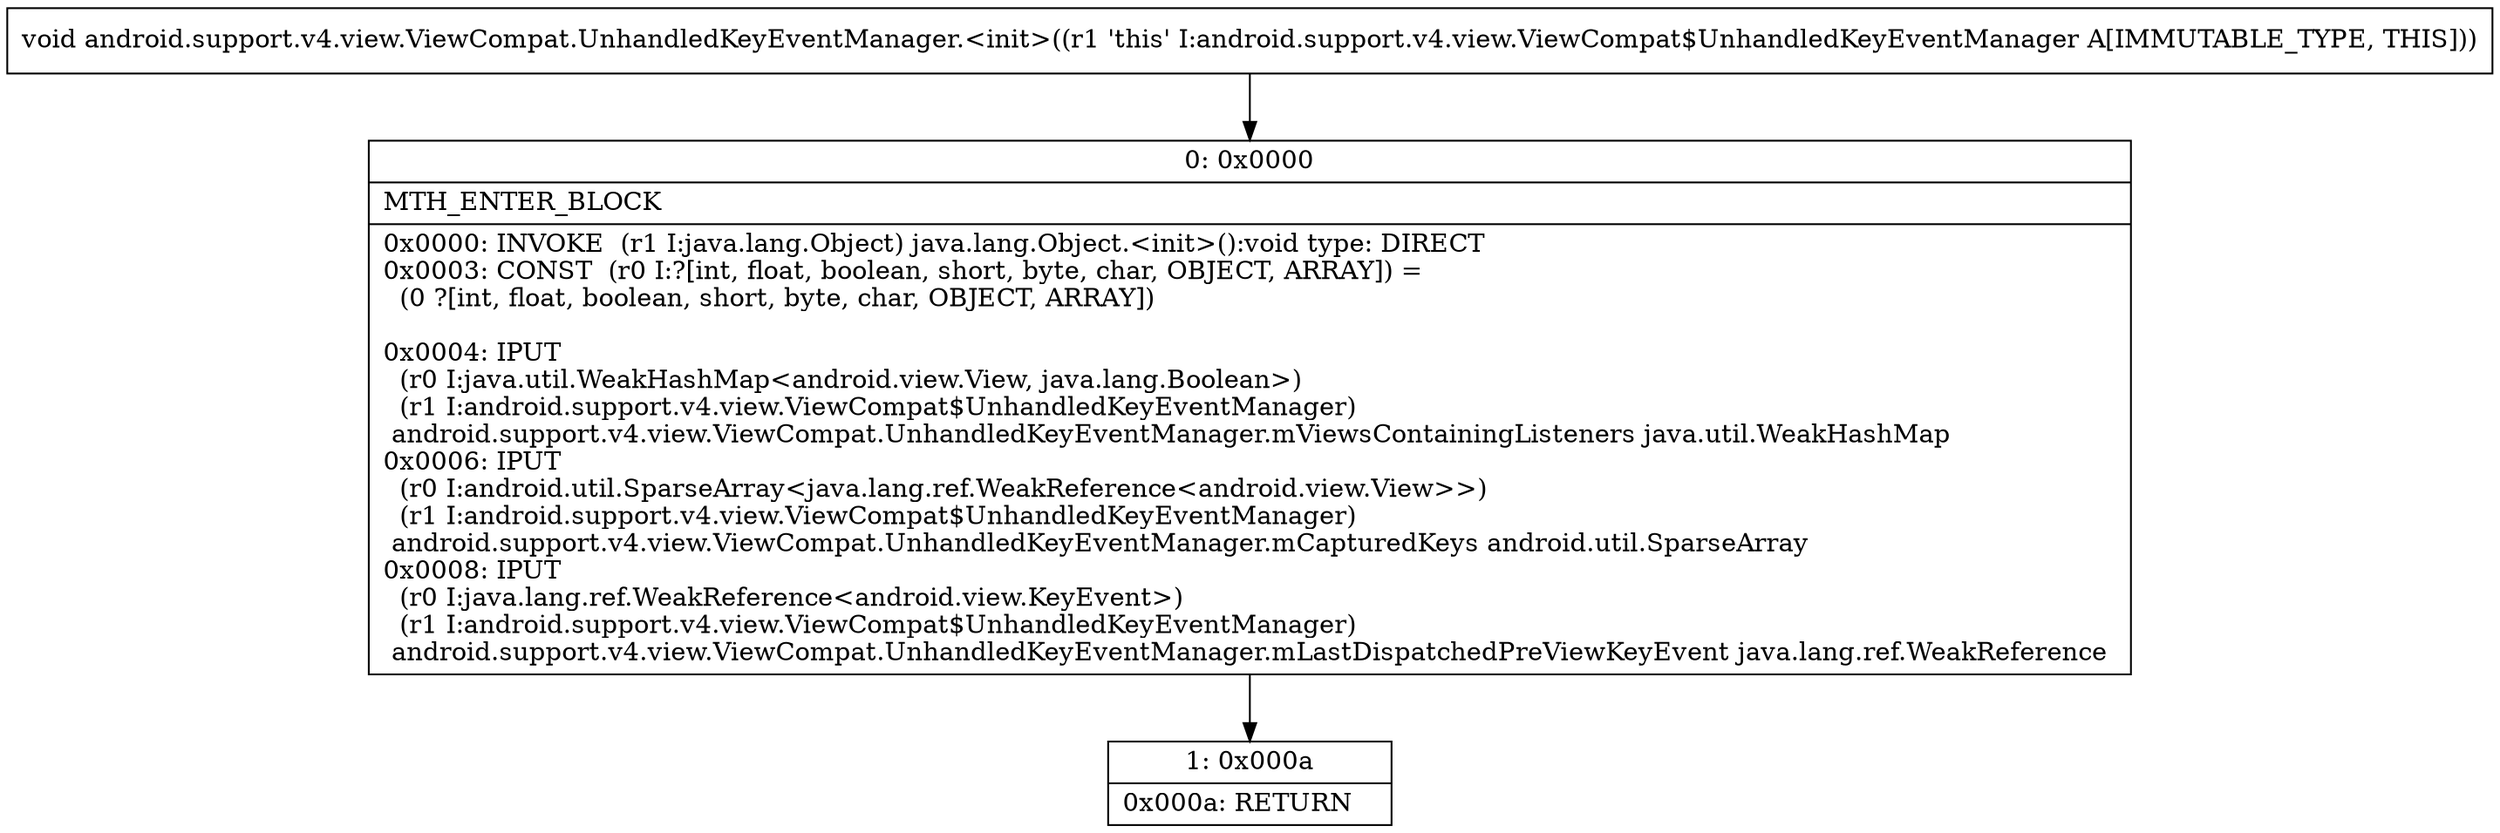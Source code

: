 digraph "CFG forandroid.support.v4.view.ViewCompat.UnhandledKeyEventManager.\<init\>()V" {
Node_0 [shape=record,label="{0\:\ 0x0000|MTH_ENTER_BLOCK\l|0x0000: INVOKE  (r1 I:java.lang.Object) java.lang.Object.\<init\>():void type: DIRECT \l0x0003: CONST  (r0 I:?[int, float, boolean, short, byte, char, OBJECT, ARRAY]) = \l  (0 ?[int, float, boolean, short, byte, char, OBJECT, ARRAY])\l \l0x0004: IPUT  \l  (r0 I:java.util.WeakHashMap\<android.view.View, java.lang.Boolean\>)\l  (r1 I:android.support.v4.view.ViewCompat$UnhandledKeyEventManager)\l android.support.v4.view.ViewCompat.UnhandledKeyEventManager.mViewsContainingListeners java.util.WeakHashMap \l0x0006: IPUT  \l  (r0 I:android.util.SparseArray\<java.lang.ref.WeakReference\<android.view.View\>\>)\l  (r1 I:android.support.v4.view.ViewCompat$UnhandledKeyEventManager)\l android.support.v4.view.ViewCompat.UnhandledKeyEventManager.mCapturedKeys android.util.SparseArray \l0x0008: IPUT  \l  (r0 I:java.lang.ref.WeakReference\<android.view.KeyEvent\>)\l  (r1 I:android.support.v4.view.ViewCompat$UnhandledKeyEventManager)\l android.support.v4.view.ViewCompat.UnhandledKeyEventManager.mLastDispatchedPreViewKeyEvent java.lang.ref.WeakReference \l}"];
Node_1 [shape=record,label="{1\:\ 0x000a|0x000a: RETURN   \l}"];
MethodNode[shape=record,label="{void android.support.v4.view.ViewCompat.UnhandledKeyEventManager.\<init\>((r1 'this' I:android.support.v4.view.ViewCompat$UnhandledKeyEventManager A[IMMUTABLE_TYPE, THIS])) }"];
MethodNode -> Node_0;
Node_0 -> Node_1;
}

